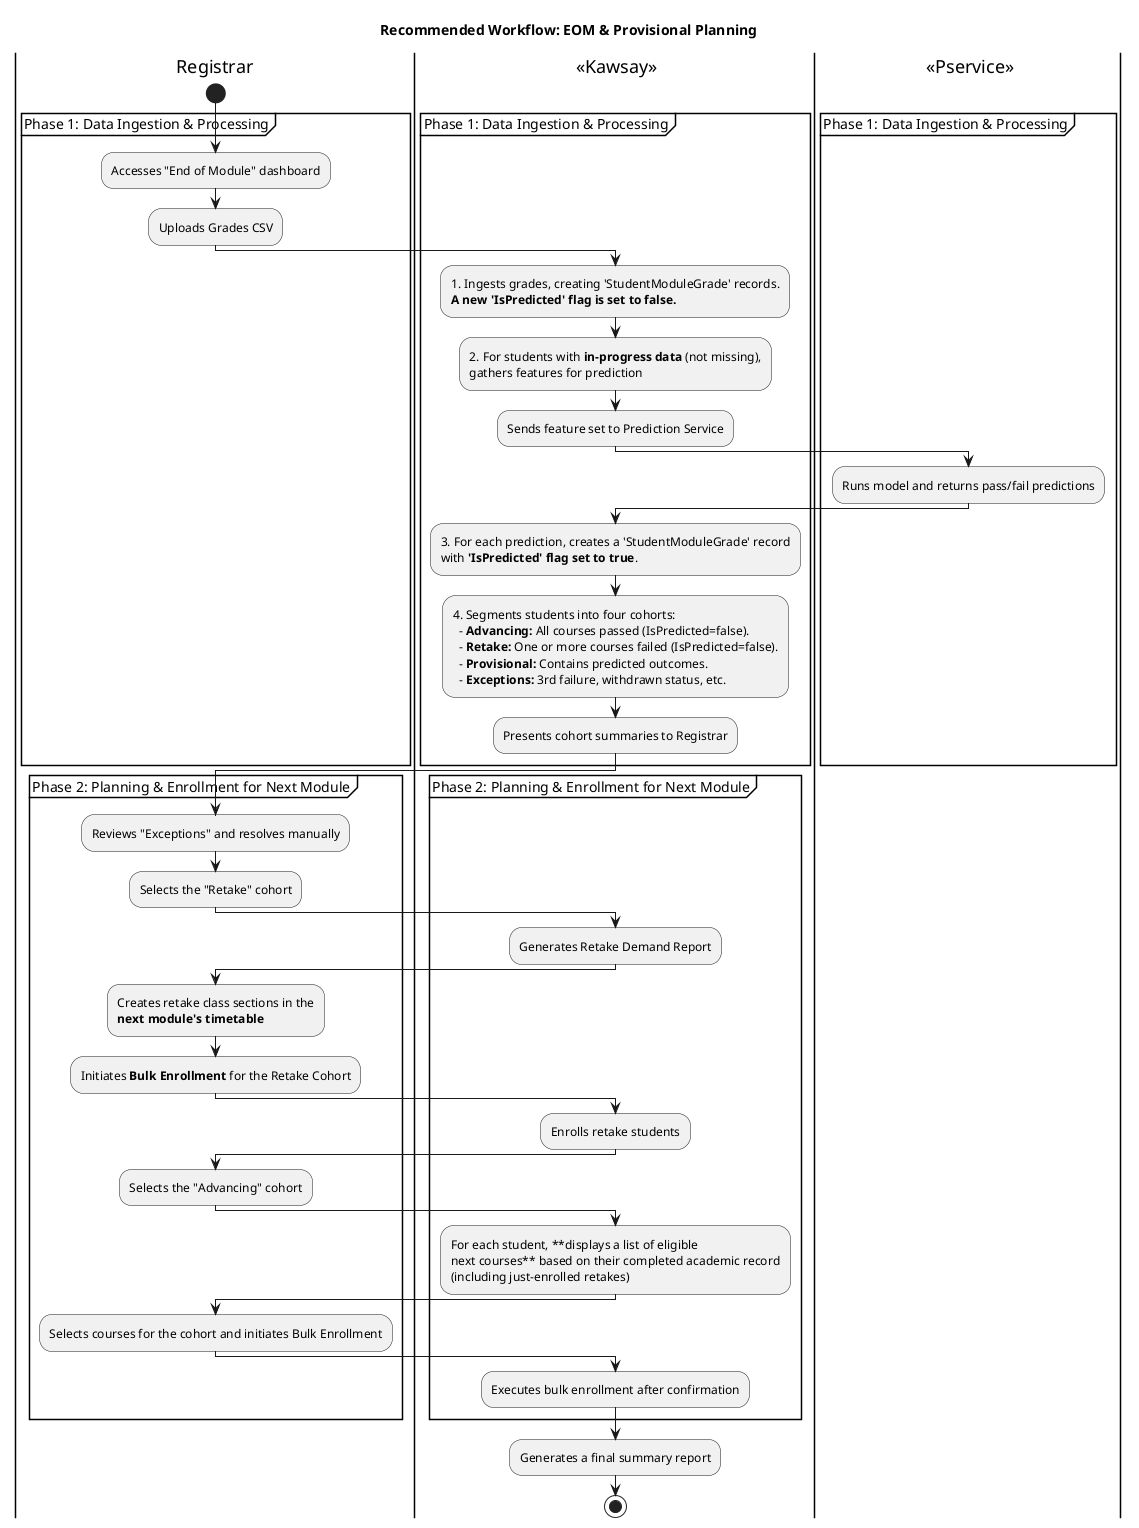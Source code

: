 @startuml
title Recommended Workflow: EOM & Provisional Planning

|Registrar|
start
partition "Phase 1: Data Ingestion & Processing" {
    :Accesses "End of Module" dashboard;
    :Uploads Grades CSV;

    |System| <<Kawsay>>
    :1. Ingests grades, creating 'StudentModuleGrade' records.
    **A new 'IsPredicted' flag is set to false.**;
    :2. For students with **in-progress data** (not missing),
    gathers features for prediction;
    :Sends feature set to Prediction Service;

    |Prediction| <<Pservice>>
    :Runs model and returns pass/fail predictions;

    |System| <<Kawsay>>
    :3. For each prediction, creates a 'StudentModuleGrade' record
    with **'IsPredicted' flag set to true**.;
    :4. Segments students into four cohorts:
      - **Advancing:** All courses passed (IsPredicted=false).
      - **Retake:** One or more courses failed (IsPredicted=false).
      - **Provisional:** Contains predicted outcomes.
      - **Exceptions:** 3rd failure, withdrawn status, etc.;
    :Presents cohort summaries to Registrar;
}

partition "Phase 2: Planning & Enrollment for Next Module" {
    |Registrar|
    :Reviews "Exceptions" and resolves manually;
    :Selects the "Retake" cohort;

    |System| <<Kawsay>>
    :Generates Retake Demand Report;

    |Registrar|
    :Creates retake class sections in the
    **next module's timetable**;
    :Initiates **Bulk Enrollment** for the Retake Cohort;

    |System| <<Kawsay>>
    :Enrolls retake students;

    |Registrar|
    :Selects the "Advancing" cohort;

    |System| <<Kawsay>>
    :For each student, **displays a list of eligible
    next courses** based on their completed academic record
    (including just-enrolled retakes);

    |Registrar|
    :Selects courses for the cohort and initiates Bulk Enrollment;

    |System| <<Kawsay>>
    :Executes bulk enrollment after confirmation;
}

|System| <<Kawsay>>
:Generates a final summary report;
stop
@enduml
